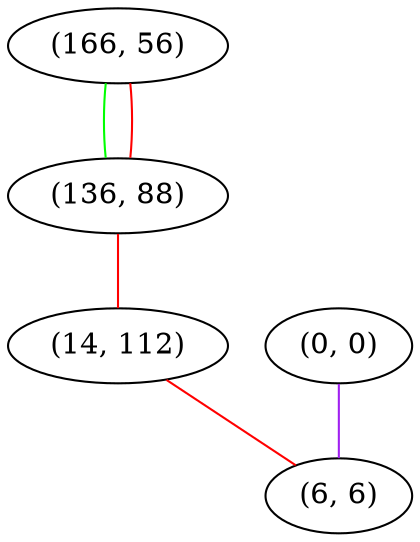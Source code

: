 graph "" {
"(166, 56)";
"(136, 88)";
"(14, 112)";
"(0, 0)";
"(6, 6)";
"(166, 56)" -- "(136, 88)"  [color=green, key=0, weight=2];
"(166, 56)" -- "(136, 88)"  [color=red, key=1, weight=1];
"(136, 88)" -- "(14, 112)"  [color=red, key=0, weight=1];
"(14, 112)" -- "(6, 6)"  [color=red, key=0, weight=1];
"(0, 0)" -- "(6, 6)"  [color=purple, key=0, weight=4];
}
